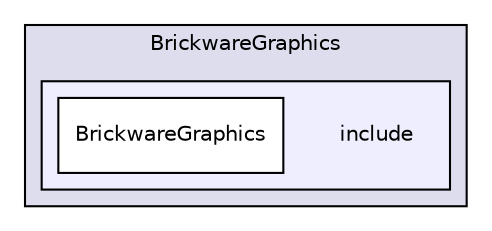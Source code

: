 digraph "BrickwareGraphics/include" {
  compound=true
  node [ fontsize="10", fontname="Helvetica"];
  edge [ labelfontsize="10", labelfontname="Helvetica"];
  subgraph clusterdir_3f4884c0398f35233ee2ef6752898722 {
    graph [ bgcolor="#ddddee", pencolor="black", label="BrickwareGraphics" fontname="Helvetica", fontsize="10", URL="dir_3f4884c0398f35233ee2ef6752898722.html"]
  subgraph clusterdir_5c6ded6bb893ed2324c6c23d93ce557e {
    graph [ bgcolor="#eeeeff", pencolor="black", label="" URL="dir_5c6ded6bb893ed2324c6c23d93ce557e.html"];
    dir_5c6ded6bb893ed2324c6c23d93ce557e [shape=plaintext label="include"];
    dir_fae6cbad1db3fab2817c01a4f4db6b79 [shape=box label="BrickwareGraphics" color="black" fillcolor="white" style="filled" URL="dir_fae6cbad1db3fab2817c01a4f4db6b79.html"];
  }
  }
}
